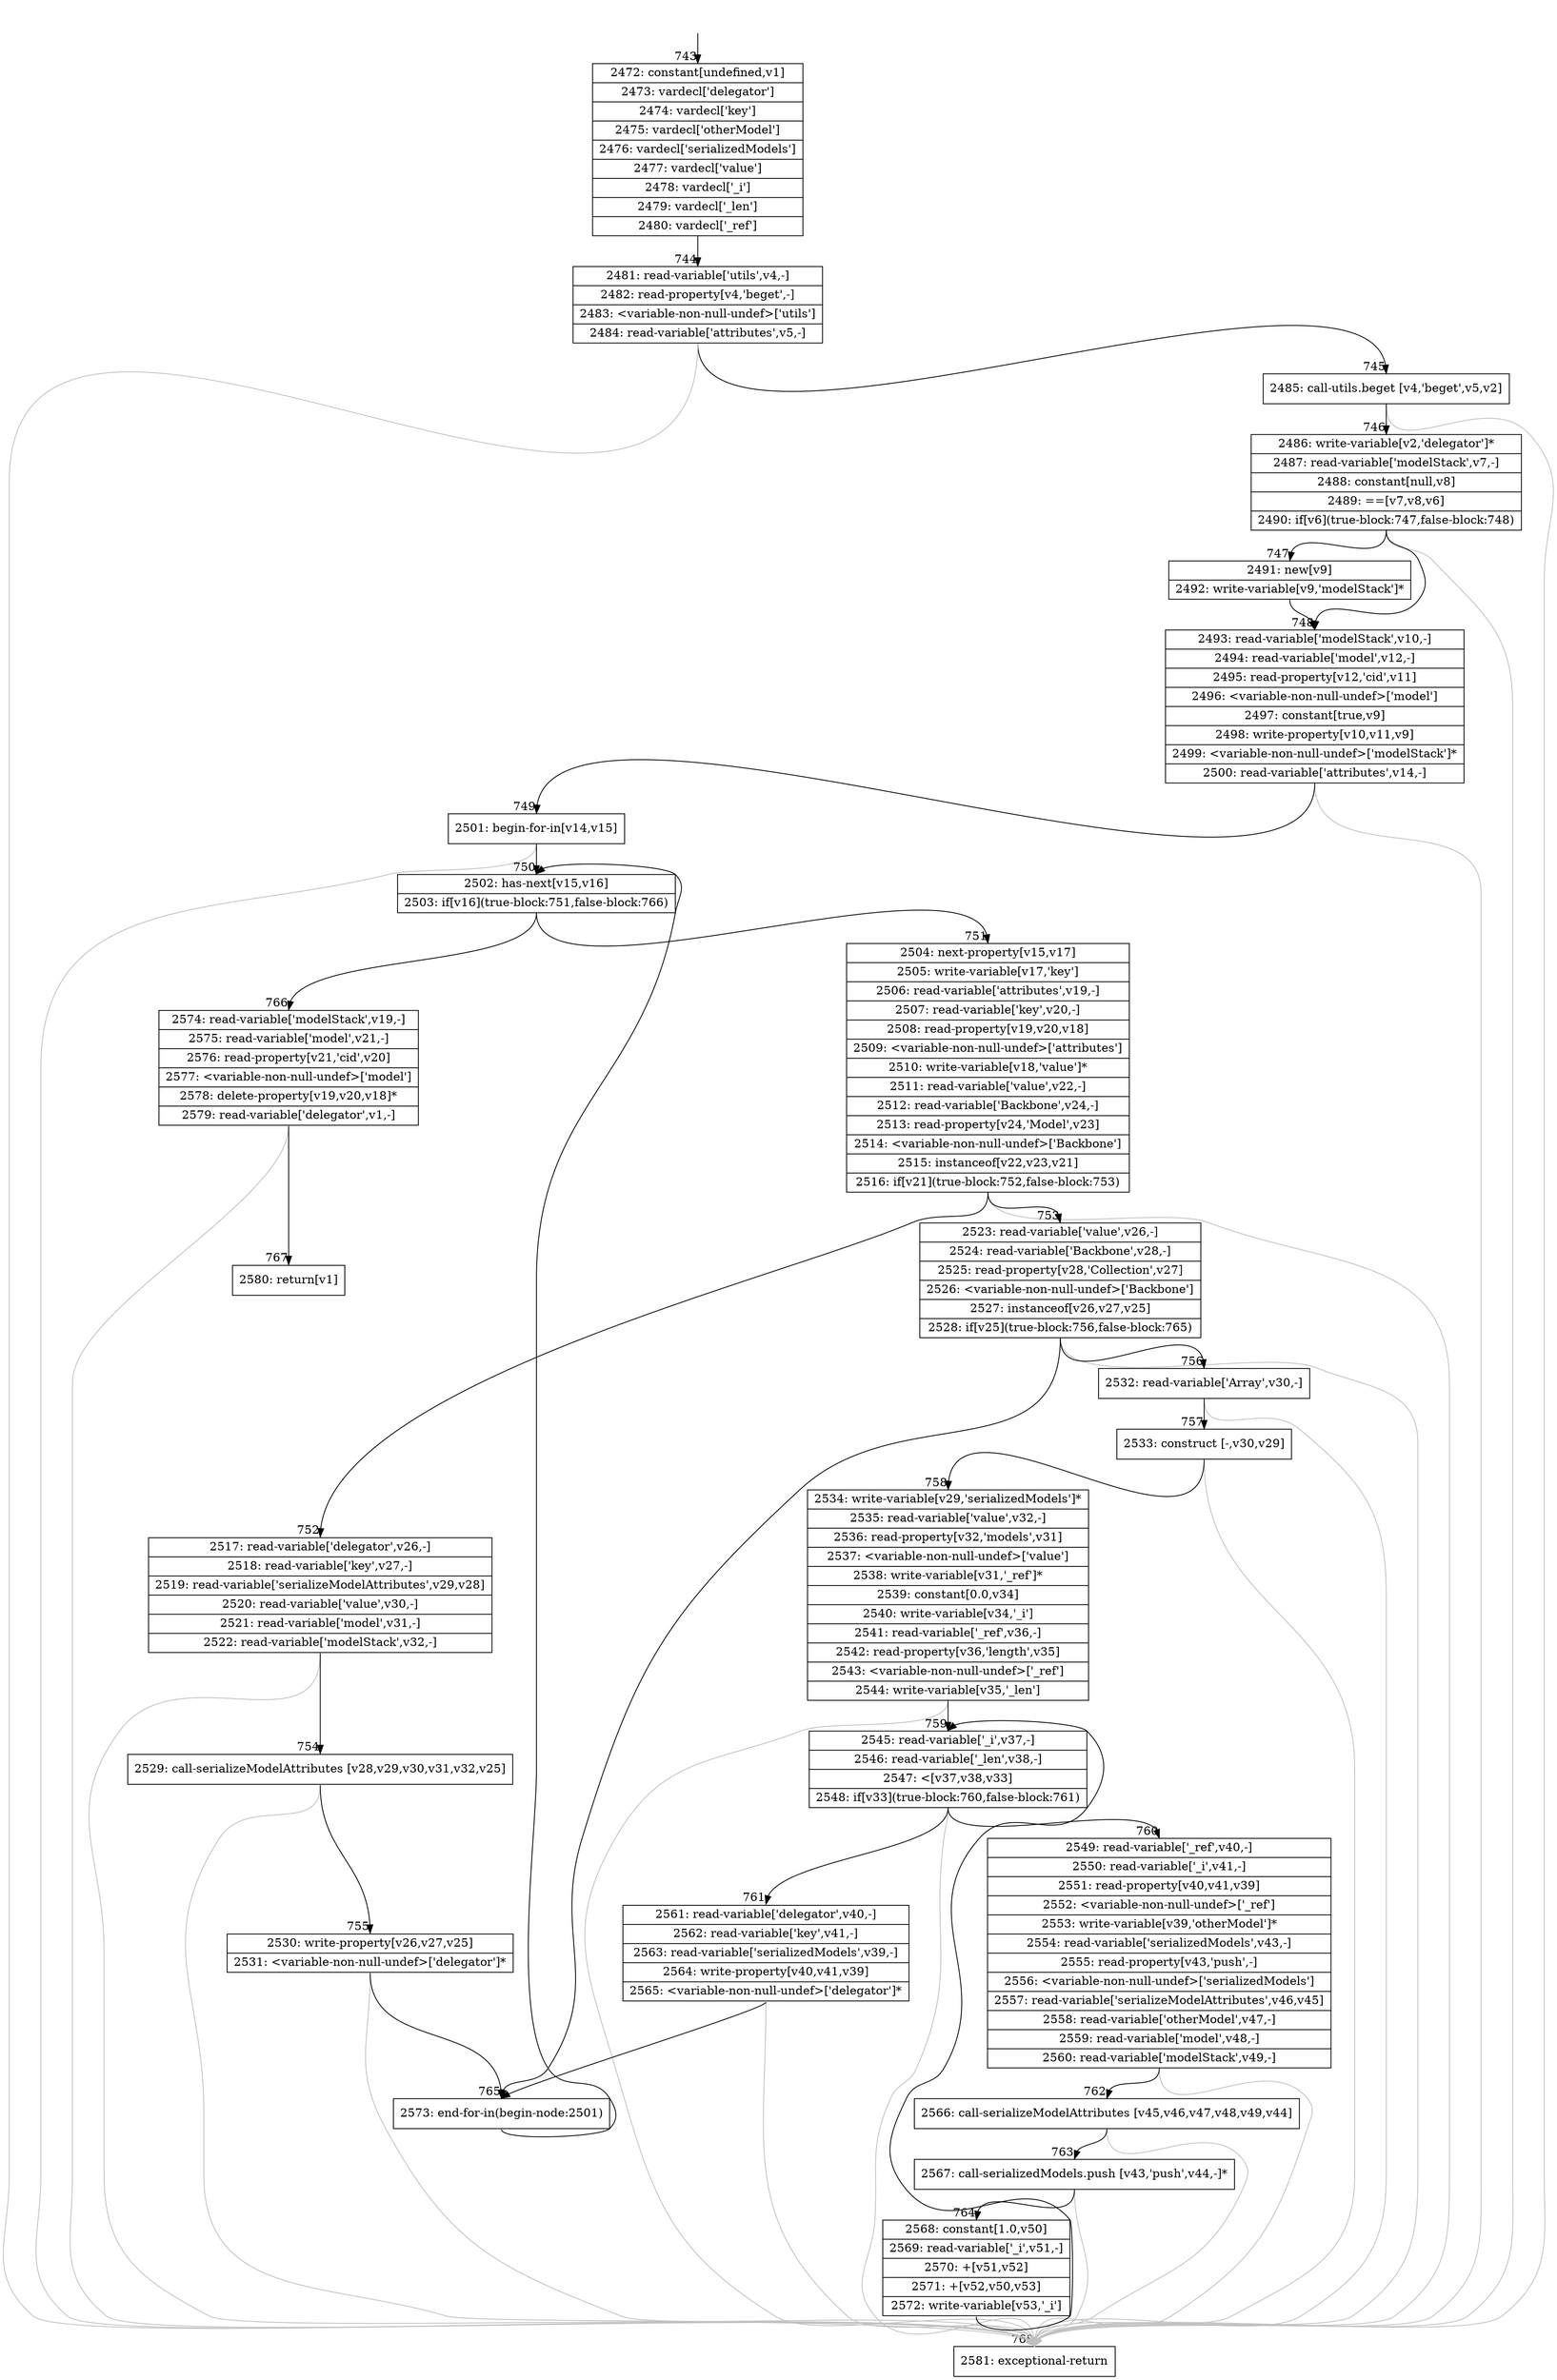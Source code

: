 digraph {
rankdir="TD"
BB_entry67[shape=none,label=""];
BB_entry67 -> BB743 [tailport=s, headport=n, headlabel="    743"]
BB743 [shape=record label="{2472: constant[undefined,v1]|2473: vardecl['delegator']|2474: vardecl['key']|2475: vardecl['otherModel']|2476: vardecl['serializedModels']|2477: vardecl['value']|2478: vardecl['_i']|2479: vardecl['_len']|2480: vardecl['_ref']}" ] 
BB743 -> BB744 [tailport=s, headport=n, headlabel="      744"]
BB744 [shape=record label="{2481: read-variable['utils',v4,-]|2482: read-property[v4,'beget',-]|2483: \<variable-non-null-undef\>['utils']|2484: read-variable['attributes',v5,-]}" ] 
BB744 -> BB745 [tailport=s, headport=n, headlabel="      745"]
BB744 -> BB768 [tailport=s, headport=n, color=gray, headlabel="      768"]
BB745 [shape=record label="{2485: call-utils.beget [v4,'beget',v5,v2]}" ] 
BB745 -> BB746 [tailport=s, headport=n, headlabel="      746"]
BB745 -> BB768 [tailport=s, headport=n, color=gray]
BB746 [shape=record label="{2486: write-variable[v2,'delegator']*|2487: read-variable['modelStack',v7,-]|2488: constant[null,v8]|2489: ==[v7,v8,v6]|2490: if[v6](true-block:747,false-block:748)}" ] 
BB746 -> BB747 [tailport=s, headport=n, headlabel="      747"]
BB746 -> BB748 [tailport=s, headport=n, headlabel="      748"]
BB746 -> BB768 [tailport=s, headport=n, color=gray]
BB747 [shape=record label="{2491: new[v9]|2492: write-variable[v9,'modelStack']*}" ] 
BB747 -> BB748 [tailport=s, headport=n]
BB748 [shape=record label="{2493: read-variable['modelStack',v10,-]|2494: read-variable['model',v12,-]|2495: read-property[v12,'cid',v11]|2496: \<variable-non-null-undef\>['model']|2497: constant[true,v9]|2498: write-property[v10,v11,v9]|2499: \<variable-non-null-undef\>['modelStack']*|2500: read-variable['attributes',v14,-]}" ] 
BB748 -> BB749 [tailport=s, headport=n, headlabel="      749"]
BB748 -> BB768 [tailport=s, headport=n, color=gray]
BB749 [shape=record label="{2501: begin-for-in[v14,v15]}" ] 
BB749 -> BB750 [tailport=s, headport=n, headlabel="      750"]
BB749 -> BB768 [tailport=s, headport=n, color=gray]
BB750 [shape=record label="{2502: has-next[v15,v16]|2503: if[v16](true-block:751,false-block:766)}" ] 
BB750 -> BB751 [tailport=s, headport=n, headlabel="      751"]
BB750 -> BB766 [tailport=s, headport=n, headlabel="      766"]
BB751 [shape=record label="{2504: next-property[v15,v17]|2505: write-variable[v17,'key']|2506: read-variable['attributes',v19,-]|2507: read-variable['key',v20,-]|2508: read-property[v19,v20,v18]|2509: \<variable-non-null-undef\>['attributes']|2510: write-variable[v18,'value']*|2511: read-variable['value',v22,-]|2512: read-variable['Backbone',v24,-]|2513: read-property[v24,'Model',v23]|2514: \<variable-non-null-undef\>['Backbone']|2515: instanceof[v22,v23,v21]|2516: if[v21](true-block:752,false-block:753)}" ] 
BB751 -> BB752 [tailport=s, headport=n, headlabel="      752"]
BB751 -> BB753 [tailport=s, headport=n, headlabel="      753"]
BB751 -> BB768 [tailport=s, headport=n, color=gray]
BB752 [shape=record label="{2517: read-variable['delegator',v26,-]|2518: read-variable['key',v27,-]|2519: read-variable['serializeModelAttributes',v29,v28]|2520: read-variable['value',v30,-]|2521: read-variable['model',v31,-]|2522: read-variable['modelStack',v32,-]}" ] 
BB752 -> BB754 [tailport=s, headport=n, headlabel="      754"]
BB752 -> BB768 [tailport=s, headport=n, color=gray]
BB753 [shape=record label="{2523: read-variable['value',v26,-]|2524: read-variable['Backbone',v28,-]|2525: read-property[v28,'Collection',v27]|2526: \<variable-non-null-undef\>['Backbone']|2527: instanceof[v26,v27,v25]|2528: if[v25](true-block:756,false-block:765)}" ] 
BB753 -> BB756 [tailport=s, headport=n, headlabel="      756"]
BB753 -> BB765 [tailport=s, headport=n, headlabel="      765"]
BB753 -> BB768 [tailport=s, headport=n, color=gray]
BB754 [shape=record label="{2529: call-serializeModelAttributes [v28,v29,v30,v31,v32,v25]}" ] 
BB754 -> BB755 [tailport=s, headport=n, headlabel="      755"]
BB754 -> BB768 [tailport=s, headport=n, color=gray]
BB755 [shape=record label="{2530: write-property[v26,v27,v25]|2531: \<variable-non-null-undef\>['delegator']*}" ] 
BB755 -> BB765 [tailport=s, headport=n]
BB755 -> BB768 [tailport=s, headport=n, color=gray]
BB756 [shape=record label="{2532: read-variable['Array',v30,-]}" ] 
BB756 -> BB757 [tailport=s, headport=n, headlabel="      757"]
BB756 -> BB768 [tailport=s, headport=n, color=gray]
BB757 [shape=record label="{2533: construct [-,v30,v29]}" ] 
BB757 -> BB758 [tailport=s, headport=n, headlabel="      758"]
BB757 -> BB768 [tailport=s, headport=n, color=gray]
BB758 [shape=record label="{2534: write-variable[v29,'serializedModels']*|2535: read-variable['value',v32,-]|2536: read-property[v32,'models',v31]|2537: \<variable-non-null-undef\>['value']|2538: write-variable[v31,'_ref']*|2539: constant[0.0,v34]|2540: write-variable[v34,'_i']|2541: read-variable['_ref',v36,-]|2542: read-property[v36,'length',v35]|2543: \<variable-non-null-undef\>['_ref']|2544: write-variable[v35,'_len']}" ] 
BB758 -> BB759 [tailport=s, headport=n, headlabel="      759"]
BB758 -> BB768 [tailport=s, headport=n, color=gray]
BB759 [shape=record label="{2545: read-variable['_i',v37,-]|2546: read-variable['_len',v38,-]|2547: \<[v37,v38,v33]|2548: if[v33](true-block:760,false-block:761)}" ] 
BB759 -> BB760 [tailport=s, headport=n, headlabel="      760"]
BB759 -> BB761 [tailport=s, headport=n, headlabel="      761"]
BB759 -> BB768 [tailport=s, headport=n, color=gray]
BB760 [shape=record label="{2549: read-variable['_ref',v40,-]|2550: read-variable['_i',v41,-]|2551: read-property[v40,v41,v39]|2552: \<variable-non-null-undef\>['_ref']|2553: write-variable[v39,'otherModel']*|2554: read-variable['serializedModels',v43,-]|2555: read-property[v43,'push',-]|2556: \<variable-non-null-undef\>['serializedModels']|2557: read-variable['serializeModelAttributes',v46,v45]|2558: read-variable['otherModel',v47,-]|2559: read-variable['model',v48,-]|2560: read-variable['modelStack',v49,-]}" ] 
BB760 -> BB762 [tailport=s, headport=n, headlabel="      762"]
BB760 -> BB768 [tailport=s, headport=n, color=gray]
BB761 [shape=record label="{2561: read-variable['delegator',v40,-]|2562: read-variable['key',v41,-]|2563: read-variable['serializedModels',v39,-]|2564: write-property[v40,v41,v39]|2565: \<variable-non-null-undef\>['delegator']*}" ] 
BB761 -> BB765 [tailport=s, headport=n]
BB761 -> BB768 [tailport=s, headport=n, color=gray]
BB762 [shape=record label="{2566: call-serializeModelAttributes [v45,v46,v47,v48,v49,v44]}" ] 
BB762 -> BB763 [tailport=s, headport=n, headlabel="      763"]
BB762 -> BB768 [tailport=s, headport=n, color=gray]
BB763 [shape=record label="{2567: call-serializedModels.push [v43,'push',v44,-]*}" ] 
BB763 -> BB764 [tailport=s, headport=n, headlabel="      764"]
BB763 -> BB768 [tailport=s, headport=n, color=gray]
BB764 [shape=record label="{2568: constant[1.0,v50]|2569: read-variable['_i',v51,-]|2570: +[v51,v52]|2571: +[v52,v50,v53]|2572: write-variable[v53,'_i']}" ] 
BB764 -> BB759 [tailport=s, headport=n]
BB764 -> BB768 [tailport=s, headport=n, color=gray]
BB765 [shape=record label="{2573: end-for-in(begin-node:2501)}" ] 
BB765 -> BB750 [tailport=s, headport=n]
BB766 [shape=record label="{2574: read-variable['modelStack',v19,-]|2575: read-variable['model',v21,-]|2576: read-property[v21,'cid',v20]|2577: \<variable-non-null-undef\>['model']|2578: delete-property[v19,v20,v18]*|2579: read-variable['delegator',v1,-]}" ] 
BB766 -> BB767 [tailport=s, headport=n, headlabel="      767"]
BB766 -> BB768 [tailport=s, headport=n, color=gray]
BB767 [shape=record label="{2580: return[v1]}" ] 
BB768 [shape=record label="{2581: exceptional-return}" ] 
//#$~ 735
}

